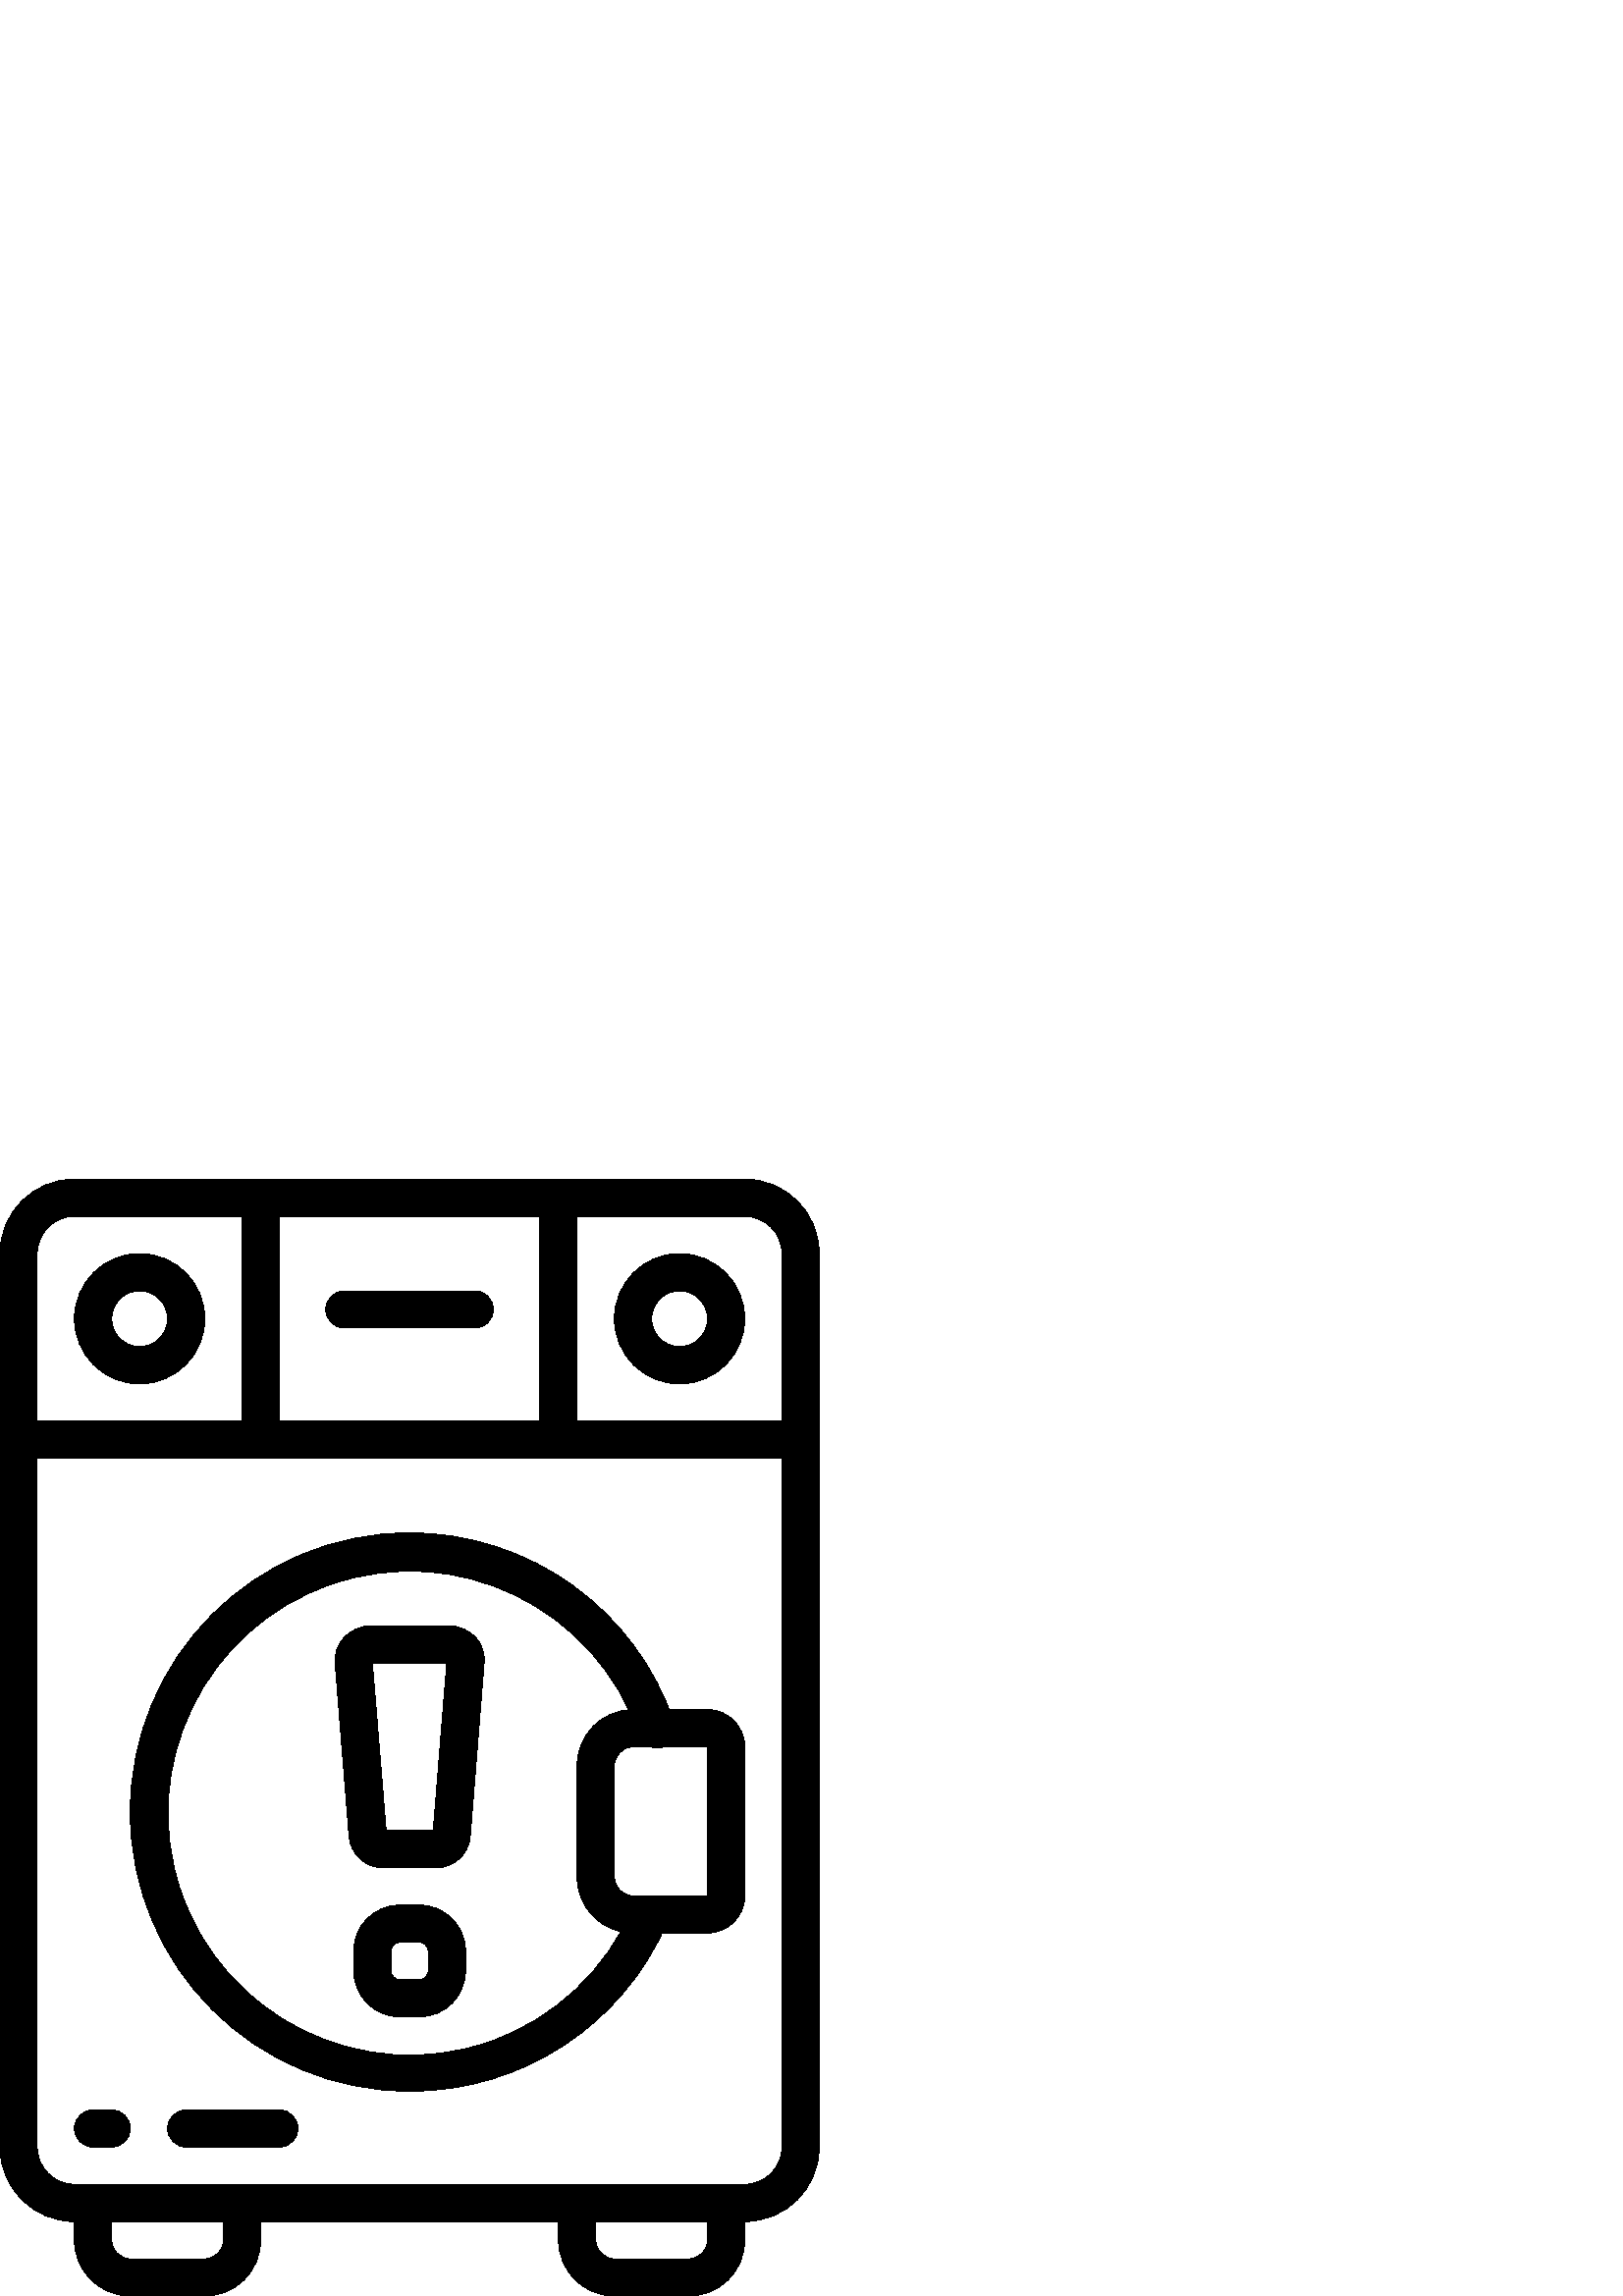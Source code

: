 %!PS-Adobe-3.0 EPSF-3.0
%%Pages: 1
%%DocumentData: Clean7Bit
%%LanguageLevel: 2
%%BoundingBox: 0 -1 301 410
%%EndComments
%%BeginProlog
save
50 dict begin
/q { gsave } bind def
/Q { grestore } bind def
/cm { 6 array astore concat } bind def
/w { setlinewidth } bind def
/J { setlinecap } bind def
/j { setlinejoin } bind def
/M { setmiterlimit } bind def
/d { setdash } bind def
/m { moveto } bind def
/l { lineto } bind def
/c { curveto } bind def
/h { closepath } bind def
/re { exch dup neg 3 1 roll 5 3 roll moveto 0 rlineto
      0 exch rlineto 0 rlineto closepath } bind def
/S { stroke } bind def
/f { fill } bind def
/f* { eofill } bind def
/n { newpath } bind def
/W { clip } bind def
/W* { eoclip } bind def
/BT { } bind def
/ET { } bind def
/pdfmark where { pop globaldict /?pdfmark /exec load put }
    { globaldict begin /?pdfmark /pop load def /pdfmark
    /cleartomark load def end } ifelse
/BDC { mark 3 1 roll /BDC pdfmark } bind def
/EMC { mark /EMC pdfmark } bind def
/cairo_store_point { /cairo_point_y exch def /cairo_point_x exch def } def
/Tj { show currentpoint cairo_store_point } bind def
/TJ {
  {
    dup
    type /stringtype eq
    { show } { -0.001 mul 0 cairo_font_matrix dtransform rmoveto } ifelse
  } forall
  currentpoint cairo_store_point
} bind def
/cairo_selectfont { cairo_font_matrix aload pop pop pop 0 0 6 array astore
    cairo_font exch selectfont cairo_point_x cairo_point_y moveto } bind def
/Tf { pop /cairo_font exch def /cairo_font_matrix where
      { pop cairo_selectfont } if } bind def
/Td { matrix translate cairo_font_matrix matrix concatmatrix dup
      /cairo_font_matrix exch def dup 4 get exch 5 get cairo_store_point
      /cairo_font where { pop cairo_selectfont } if } bind def
/Tm { 2 copy 8 2 roll 6 array astore /cairo_font_matrix exch def
      cairo_store_point /cairo_font where { pop cairo_selectfont } if } bind def
/g { setgray } bind def
/rg { setrgbcolor } bind def
/d1 { setcachedevice } bind def
%%EndProlog
%%BeginSetup
%%EndSetup
%%Page: 1 1
%%BeginPageSetup
%%PageBoundingBox: 0 -1 301 410
%%EndPageSetup
q 0 -1 301 411 rectclip q
0 g
273.066 409.6 m 27.305 409.6 l 12.227 409.6 0 397.373 0 382.295 c 0 54.612
 l 0 39.534 12.227 27.307 27.305 27.307 c 273.066 27.307 l 288.148 27.307
 300.371 39.534 300.371 54.612 c 300.371 382.295 l 300.371 397.373 288.148
 409.6 273.066 409.6 c h
286.719 54.612 m 286.719 47.073 280.605 40.959 273.066 40.959 c 27.305 
40.959 l 19.766 40.959 13.652 47.073 13.652 54.612 c 13.652 382.295 l 13.652
 389.834 19.766 395.948 27.305 395.948 c 273.066 395.948 l 280.605 395.948
 286.719 389.834 286.719 382.295 c h
286.719 54.612 m f
290.133 320.854 m 10.238 320.854 l 6.469 320.854 3.414 317.799 3.414 314.026
 c 3.414 310.256 6.469 307.202 10.238 307.202 c 290.133 307.202 l 293.902
 307.202 296.961 310.256 296.961 314.026 c 296.961 317.795 293.902 320.854
 290.133 320.854 c h
290.133 320.854 m f
249.172 382.295 m 235.977 382.295 225.277 371.596 225.277 358.401 c 225.277
 345.205 235.977 334.506 249.172 334.506 c 262.367 334.506 273.066 345.205
 273.066 358.401 c 273.066 371.596 262.367 382.295 249.172 382.295 c h
249.172 348.159 m 243.52 348.159 238.934 352.745 238.934 358.401 c 238.934
 364.057 243.52 368.639 249.172 368.639 c 254.828 368.639 259.414 364.057
 259.414 358.401 c 259.414 352.745 254.828 348.159 249.172 348.159 c h
249.172 348.159 m f
51.199 382.295 m 38.004 382.295 27.305 371.596 27.305 358.401 c 27.305 
345.205 38.004 334.506 51.199 334.506 c 64.395 334.506 75.094 345.205 75.094
 358.401 c 75.094 371.596 64.395 382.295 51.199 382.295 c h
51.199 348.159 m 45.543 348.159 40.961 352.745 40.961 358.401 c 40.961 
364.057 45.543 368.639 51.199 368.639 c 56.855 368.639 61.441 364.057 61.441
 358.401 c 61.441 352.745 56.855 348.159 51.199 348.159 c h
51.199 348.159 m f
95.574 409.6 m 91.801 409.6 88.746 406.545 88.746 402.772 c 88.746 314.026
 l 88.746 310.256 91.801 307.202 95.574 307.202 c 99.344 307.202 102.398
 310.256 102.398 314.026 c 102.398 402.772 l 102.398 406.545 99.344 409.6
 95.574 409.6 c h
95.574 409.6 m f
204.801 409.6 m 201.031 409.6 197.973 406.545 197.973 402.772 c 197.973
 314.026 l 197.973 310.256 201.031 307.202 204.801 307.202 c 208.57 307.202
 211.625 310.256 211.625 314.026 c 211.625 402.772 l 211.625 406.545 208.57
 409.6 204.801 409.6 c h
204.801 409.6 m f
88.746 40.959 m 34.133 40.959 l 30.363 40.959 27.305 37.905 27.305 34.135
 c 27.305 20.479 l 27.305 9.17 36.477 -0.002 47.785 -0.002 c 75.094 -0.002
 l 86.402 -0.002 95.574 9.17 95.574 20.479 c 95.574 34.135 l 95.574 37.905
 92.516 40.959 88.746 40.959 c h
81.922 20.479 m 81.922 16.709 78.863 13.655 75.094 13.655 c 47.785 13.655
 l 44.016 13.655 40.961 16.709 40.961 20.479 c 40.961 27.307 l 81.922 27.307
 l h
81.922 20.479 m f
266.238 40.959 m 211.625 40.959 l 207.855 40.959 204.801 37.905 204.801
 34.135 c 204.801 20.479 l 204.801 9.17 213.969 -0.002 225.281 -0.002 c 
252.586 -0.002 l 263.898 -0.002 273.066 9.17 273.066 20.479 c 273.066 34.135
 l 273.066 37.905 270.012 40.959 266.238 40.959 c h
259.414 20.479 m 259.414 16.709 256.355 13.655 252.586 13.655 c 225.281
 13.655 l 221.508 13.655 218.453 16.709 218.453 20.479 c 218.453 27.307 
l 259.414 27.307 l h
259.414 20.479 m f
174.078 368.639 m 126.293 368.639 l 122.523 368.639 119.469 365.584 119.469
 361.815 c 119.469 358.041 122.523 354.987 126.293 354.987 c 174.078 354.987
 l 177.852 354.987 180.906 358.041 180.906 361.815 c 180.906 365.584 177.852
 368.639 174.078 368.639 c h
174.078 368.639 m f
121.383 260.975 m 167.715 276.963 218.234 252.362 234.223 206.03 c 234.301
 205.733 234.398 205.44 234.52 205.155 c 235.965 201.674 239.961 200.026
 243.441 201.471 c 246.926 202.92 248.57 206.916 247.125 210.397 c 233.023
 251.955 194.008 279.905 150.125 279.893 c 93.57 279.877 47.738 234.014 
47.754 177.463 c 47.77 120.909 93.633 75.077 150.188 75.092 c 191.293 74.959
 228.5 99.42 244.668 137.217 c 246.156 140.686 244.551 144.705 241.082 146.194
 c 237.613 147.682 233.594 146.077 232.105 142.608 c 222.312 119.381 203.105
 101.413 179.273 93.19 c 132.941 77.202 82.422 101.803 66.438 148.139 c 
50.449 194.471 75.051 244.991 121.383 260.975 c h
121.383 260.975 m f
259.414 215.041 m 232.105 215.041 l 220.797 215.041 211.625 205.87 211.625
 194.561 c 211.625 153.6 l 211.625 142.291 220.797 133.12 232.105 133.12
 c 259.414 133.12 l 266.953 133.12 273.066 139.233 273.066 146.772 c 273.066
 201.389 l 273.066 208.928 266.953 215.041 259.414 215.041 c h
259.414 146.772 m 232.105 146.772 l 228.336 146.772 225.281 149.83 225.281
 153.6 c 225.281 194.561 l 225.281 198.33 228.336 201.385 232.105 201.385
 c 259.414 201.385 l h
259.414 146.772 m f
40.961 68.268 m 34.133 68.268 l 30.363 68.268 27.309 65.209 27.309 61.44
 c 27.309 57.67 30.363 54.612 34.133 54.612 c 40.961 54.612 l 44.73 54.612
 47.785 57.67 47.785 61.44 c 47.785 65.209 44.73 68.268 40.961 68.268 c 
h
40.961 68.268 m f
102.398 68.268 m 68.266 68.268 l 64.496 68.268 61.441 65.209 61.441 61.44
 c 61.441 57.67 64.496 54.612 68.266 54.612 c 102.398 54.612 l 106.172 54.612
 109.227 57.67 109.227 61.44 c 109.227 65.209 106.168 68.268 102.398 68.268
 c h
102.398 68.268 m f
153.805 143.362 m 146.57 143.362 l 137.258 143.362 129.707 135.811 129.707
 126.498 c 129.707 119.264 l 129.707 109.948 137.258 102.401 146.57 102.401
 c 153.805 102.401 l 163.117 102.401 170.668 109.952 170.668 119.264 c 170.668
 126.498 l 170.668 135.811 163.117 143.362 153.805 143.362 c h
157.012 119.26 m 157.012 117.491 155.574 116.053 153.805 116.053 c 146.566
 116.053 l 144.797 116.053 143.359 117.491 143.359 119.26 c 143.359 126.498
 l 143.359 128.268 144.797 129.705 146.566 129.705 c 153.805 129.705 l 155.574
 129.705 157.012 128.268 157.012 126.498 c h
157.012 119.26 m f
174.285 241.596 m 171.797 244.264 168.309 245.772 164.66 245.76 c 135.715
 245.76 l 132.023 245.702 128.531 244.092 126.09 241.323 c 123.766 238.842
 122.598 235.495 122.879 232.108 c 128 168.483 l 128.605 161.909 134.168
 156.913 140.766 157.014 c 159.605 157.014 l 166.086 156.897 171.602 161.705
 172.371 168.139 c 177.492 232.104 l 177.855 235.584 176.684 239.049 174.285
 241.596 c h
162.746 218.998 m 158.855 170.666 l 141.586 170.666 l 136.531 232.108 l
 163.84 232.108 l h
162.746 218.998 m f
Q Q
showpage
%%Trailer
end restore
%%EOF
